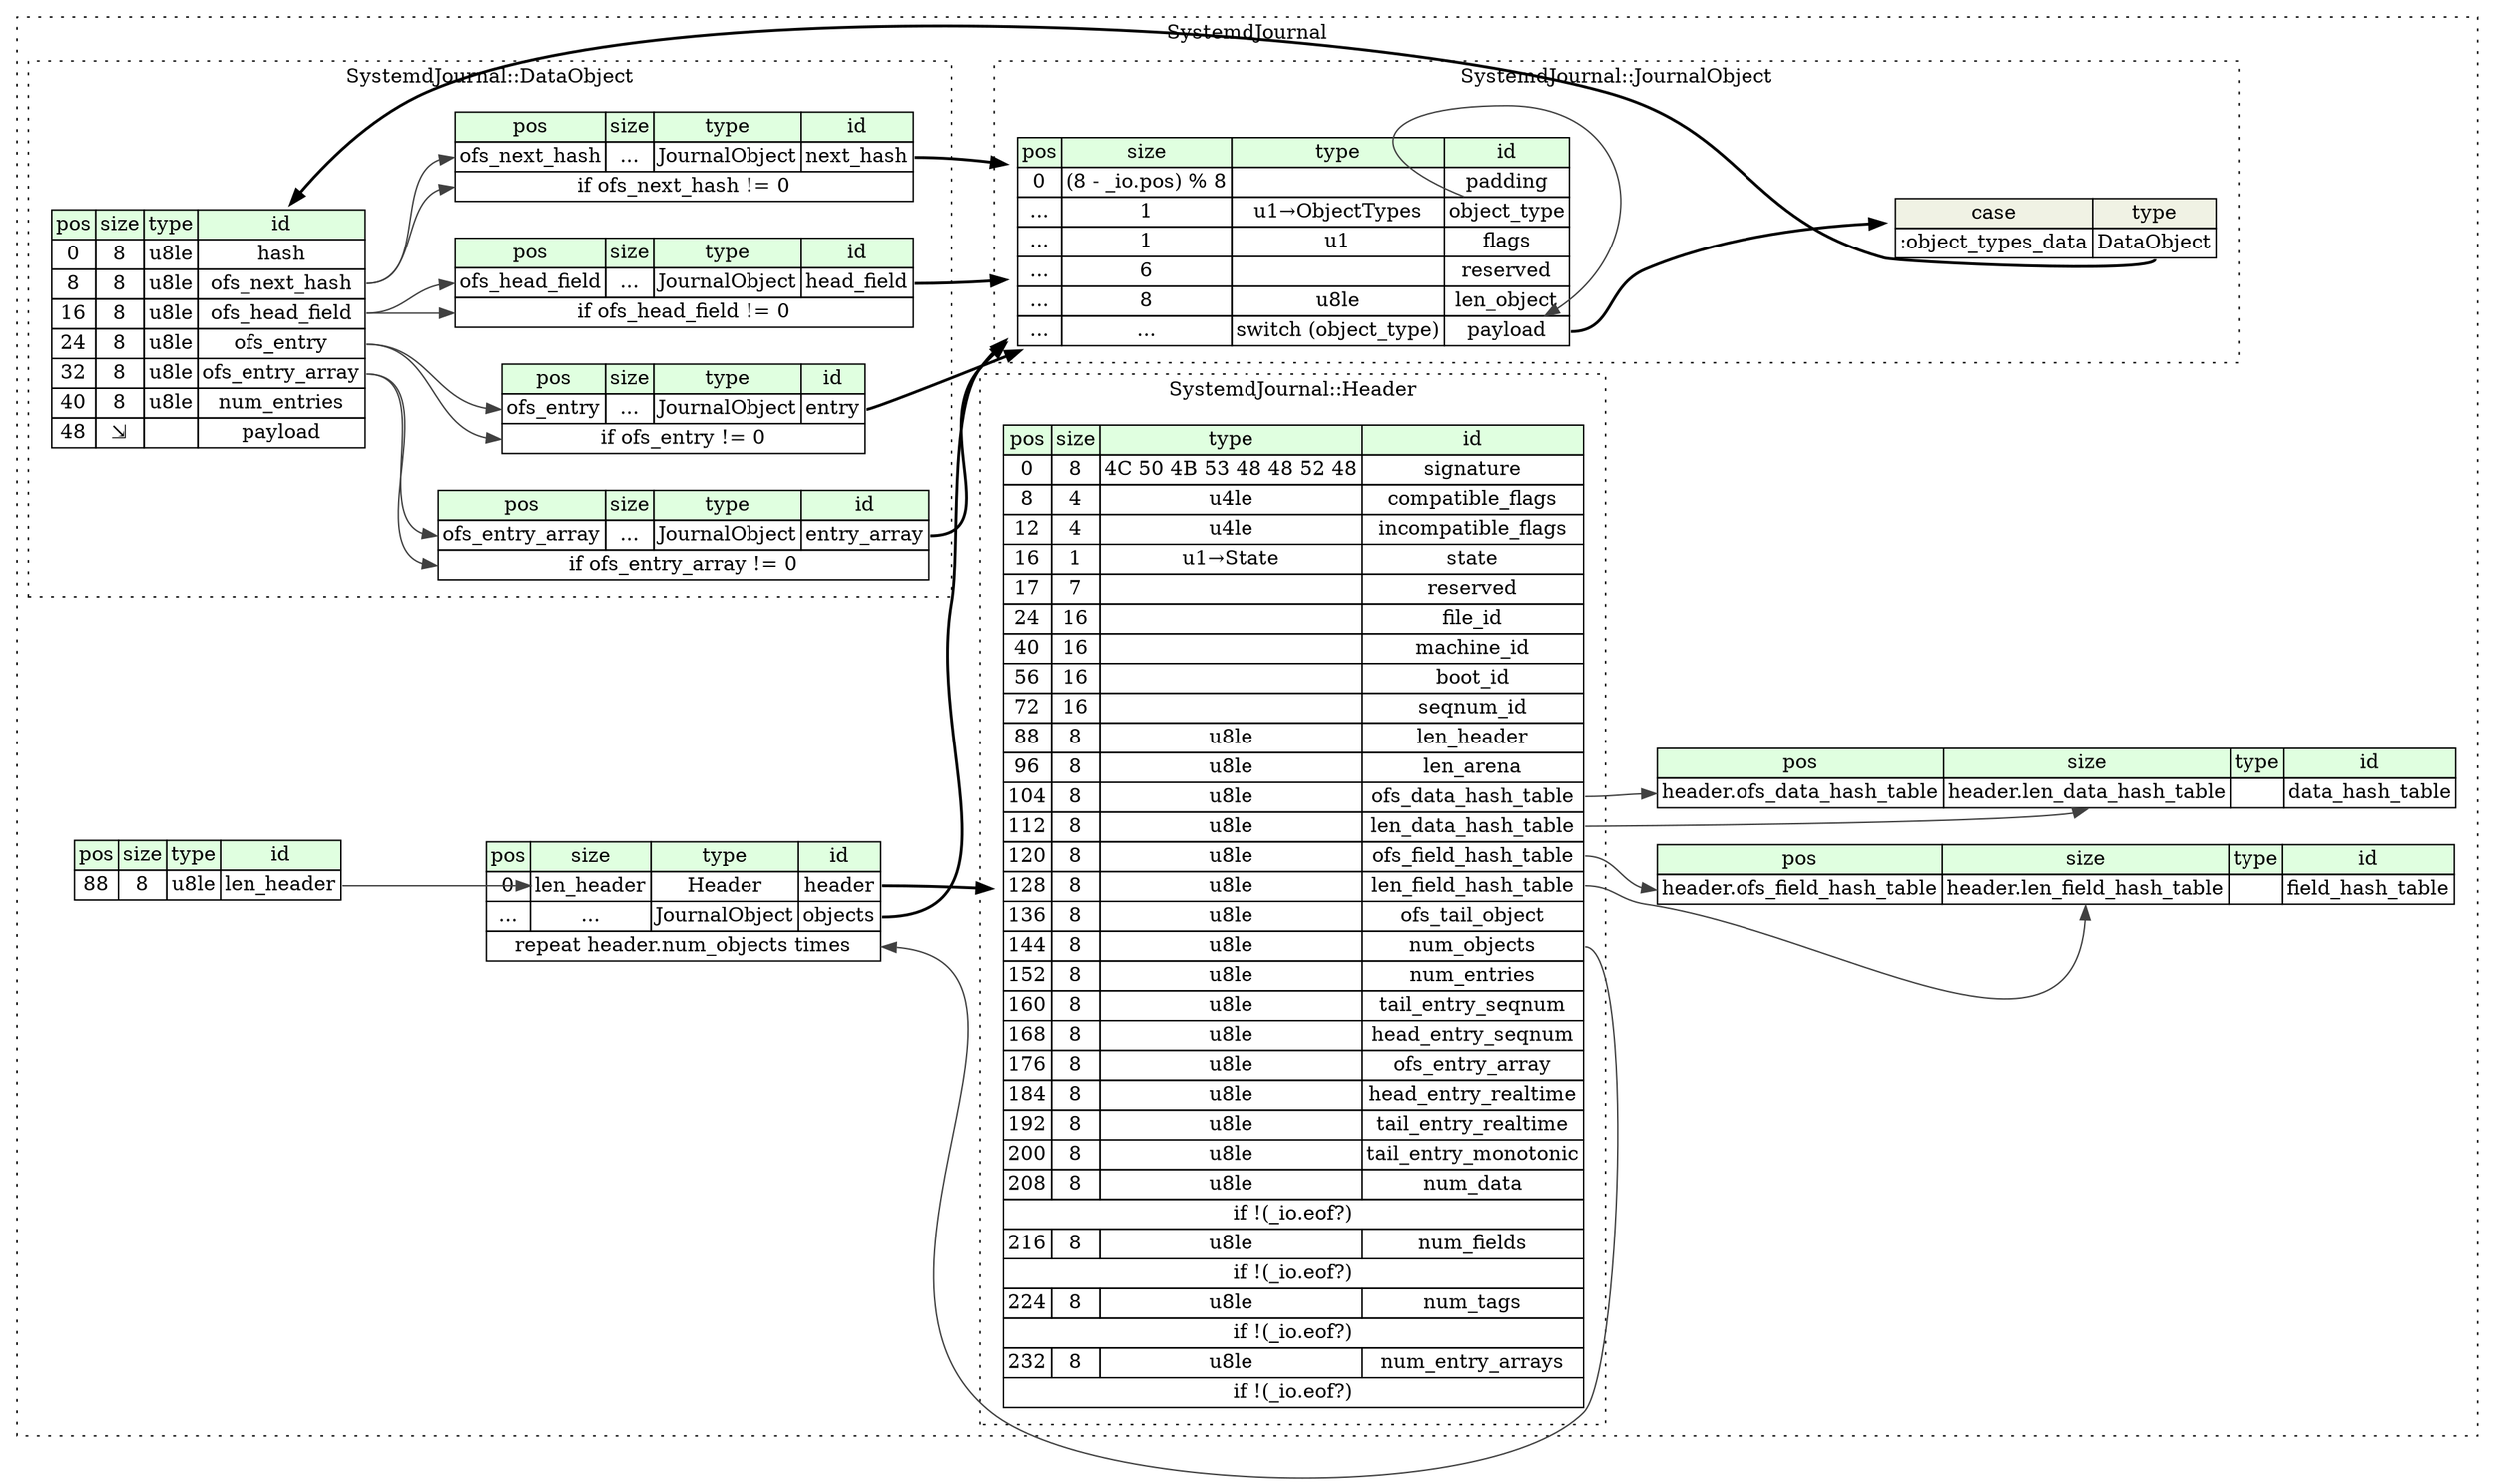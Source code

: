 digraph {
	rankdir=LR;
	node [shape=plaintext];
	subgraph cluster__systemd_journal {
		label="SystemdJournal";
		graph[style=dotted];

		systemd_journal__seq [label=<<TABLE BORDER="0" CELLBORDER="1" CELLSPACING="0">
			<TR><TD BGCOLOR="#E0FFE0">pos</TD><TD BGCOLOR="#E0FFE0">size</TD><TD BGCOLOR="#E0FFE0">type</TD><TD BGCOLOR="#E0FFE0">id</TD></TR>
			<TR><TD PORT="header_pos">0</TD><TD PORT="header_size">len_header</TD><TD>Header</TD><TD PORT="header_type">header</TD></TR>
			<TR><TD PORT="objects_pos">...</TD><TD PORT="objects_size">...</TD><TD>JournalObject</TD><TD PORT="objects_type">objects</TD></TR>
			<TR><TD COLSPAN="4" PORT="objects__repeat">repeat header.num_objects times</TD></TR>
		</TABLE>>];
		systemd_journal__inst__data_hash_table [label=<<TABLE BORDER="0" CELLBORDER="1" CELLSPACING="0">
			<TR><TD BGCOLOR="#E0FFE0">pos</TD><TD BGCOLOR="#E0FFE0">size</TD><TD BGCOLOR="#E0FFE0">type</TD><TD BGCOLOR="#E0FFE0">id</TD></TR>
			<TR><TD PORT="data_hash_table_pos">header.ofs_data_hash_table</TD><TD PORT="data_hash_table_size">header.len_data_hash_table</TD><TD></TD><TD PORT="data_hash_table_type">data_hash_table</TD></TR>
		</TABLE>>];
		systemd_journal__inst__field_hash_table [label=<<TABLE BORDER="0" CELLBORDER="1" CELLSPACING="0">
			<TR><TD BGCOLOR="#E0FFE0">pos</TD><TD BGCOLOR="#E0FFE0">size</TD><TD BGCOLOR="#E0FFE0">type</TD><TD BGCOLOR="#E0FFE0">id</TD></TR>
			<TR><TD PORT="field_hash_table_pos">header.ofs_field_hash_table</TD><TD PORT="field_hash_table_size">header.len_field_hash_table</TD><TD></TD><TD PORT="field_hash_table_type">field_hash_table</TD></TR>
		</TABLE>>];
		systemd_journal__inst__len_header [label=<<TABLE BORDER="0" CELLBORDER="1" CELLSPACING="0">
			<TR><TD BGCOLOR="#E0FFE0">pos</TD><TD BGCOLOR="#E0FFE0">size</TD><TD BGCOLOR="#E0FFE0">type</TD><TD BGCOLOR="#E0FFE0">id</TD></TR>
			<TR><TD PORT="len_header_pos">88</TD><TD PORT="len_header_size">8</TD><TD>u8le</TD><TD PORT="len_header_type">len_header</TD></TR>
		</TABLE>>];
		subgraph cluster__data_object {
			label="SystemdJournal::DataObject";
			graph[style=dotted];

			data_object__seq [label=<<TABLE BORDER="0" CELLBORDER="1" CELLSPACING="0">
				<TR><TD BGCOLOR="#E0FFE0">pos</TD><TD BGCOLOR="#E0FFE0">size</TD><TD BGCOLOR="#E0FFE0">type</TD><TD BGCOLOR="#E0FFE0">id</TD></TR>
				<TR><TD PORT="hash_pos">0</TD><TD PORT="hash_size">8</TD><TD>u8le</TD><TD PORT="hash_type">hash</TD></TR>
				<TR><TD PORT="ofs_next_hash_pos">8</TD><TD PORT="ofs_next_hash_size">8</TD><TD>u8le</TD><TD PORT="ofs_next_hash_type">ofs_next_hash</TD></TR>
				<TR><TD PORT="ofs_head_field_pos">16</TD><TD PORT="ofs_head_field_size">8</TD><TD>u8le</TD><TD PORT="ofs_head_field_type">ofs_head_field</TD></TR>
				<TR><TD PORT="ofs_entry_pos">24</TD><TD PORT="ofs_entry_size">8</TD><TD>u8le</TD><TD PORT="ofs_entry_type">ofs_entry</TD></TR>
				<TR><TD PORT="ofs_entry_array_pos">32</TD><TD PORT="ofs_entry_array_size">8</TD><TD>u8le</TD><TD PORT="ofs_entry_array_type">ofs_entry_array</TD></TR>
				<TR><TD PORT="num_entries_pos">40</TD><TD PORT="num_entries_size">8</TD><TD>u8le</TD><TD PORT="num_entries_type">num_entries</TD></TR>
				<TR><TD PORT="payload_pos">48</TD><TD PORT="payload_size">⇲</TD><TD></TD><TD PORT="payload_type">payload</TD></TR>
			</TABLE>>];
			data_object__inst__entry [label=<<TABLE BORDER="0" CELLBORDER="1" CELLSPACING="0">
				<TR><TD BGCOLOR="#E0FFE0">pos</TD><TD BGCOLOR="#E0FFE0">size</TD><TD BGCOLOR="#E0FFE0">type</TD><TD BGCOLOR="#E0FFE0">id</TD></TR>
				<TR><TD PORT="entry_pos">ofs_entry</TD><TD PORT="entry_size">...</TD><TD>JournalObject</TD><TD PORT="entry_type">entry</TD></TR>
				<TR><TD COLSPAN="4" PORT="entry__if">if ofs_entry != 0</TD></TR>
			</TABLE>>];
			data_object__inst__entry_array [label=<<TABLE BORDER="0" CELLBORDER="1" CELLSPACING="0">
				<TR><TD BGCOLOR="#E0FFE0">pos</TD><TD BGCOLOR="#E0FFE0">size</TD><TD BGCOLOR="#E0FFE0">type</TD><TD BGCOLOR="#E0FFE0">id</TD></TR>
				<TR><TD PORT="entry_array_pos">ofs_entry_array</TD><TD PORT="entry_array_size">...</TD><TD>JournalObject</TD><TD PORT="entry_array_type">entry_array</TD></TR>
				<TR><TD COLSPAN="4" PORT="entry_array__if">if ofs_entry_array != 0</TD></TR>
			</TABLE>>];
			data_object__inst__head_field [label=<<TABLE BORDER="0" CELLBORDER="1" CELLSPACING="0">
				<TR><TD BGCOLOR="#E0FFE0">pos</TD><TD BGCOLOR="#E0FFE0">size</TD><TD BGCOLOR="#E0FFE0">type</TD><TD BGCOLOR="#E0FFE0">id</TD></TR>
				<TR><TD PORT="head_field_pos">ofs_head_field</TD><TD PORT="head_field_size">...</TD><TD>JournalObject</TD><TD PORT="head_field_type">head_field</TD></TR>
				<TR><TD COLSPAN="4" PORT="head_field__if">if ofs_head_field != 0</TD></TR>
			</TABLE>>];
			data_object__inst__next_hash [label=<<TABLE BORDER="0" CELLBORDER="1" CELLSPACING="0">
				<TR><TD BGCOLOR="#E0FFE0">pos</TD><TD BGCOLOR="#E0FFE0">size</TD><TD BGCOLOR="#E0FFE0">type</TD><TD BGCOLOR="#E0FFE0">id</TD></TR>
				<TR><TD PORT="next_hash_pos">ofs_next_hash</TD><TD PORT="next_hash_size">...</TD><TD>JournalObject</TD><TD PORT="next_hash_type">next_hash</TD></TR>
				<TR><TD COLSPAN="4" PORT="next_hash__if">if ofs_next_hash != 0</TD></TR>
			</TABLE>>];
		}
		subgraph cluster__header {
			label="SystemdJournal::Header";
			graph[style=dotted];

			header__seq [label=<<TABLE BORDER="0" CELLBORDER="1" CELLSPACING="0">
				<TR><TD BGCOLOR="#E0FFE0">pos</TD><TD BGCOLOR="#E0FFE0">size</TD><TD BGCOLOR="#E0FFE0">type</TD><TD BGCOLOR="#E0FFE0">id</TD></TR>
				<TR><TD PORT="signature_pos">0</TD><TD PORT="signature_size">8</TD><TD>4C 50 4B 53 48 48 52 48</TD><TD PORT="signature_type">signature</TD></TR>
				<TR><TD PORT="compatible_flags_pos">8</TD><TD PORT="compatible_flags_size">4</TD><TD>u4le</TD><TD PORT="compatible_flags_type">compatible_flags</TD></TR>
				<TR><TD PORT="incompatible_flags_pos">12</TD><TD PORT="incompatible_flags_size">4</TD><TD>u4le</TD><TD PORT="incompatible_flags_type">incompatible_flags</TD></TR>
				<TR><TD PORT="state_pos">16</TD><TD PORT="state_size">1</TD><TD>u1→State</TD><TD PORT="state_type">state</TD></TR>
				<TR><TD PORT="reserved_pos">17</TD><TD PORT="reserved_size">7</TD><TD></TD><TD PORT="reserved_type">reserved</TD></TR>
				<TR><TD PORT="file_id_pos">24</TD><TD PORT="file_id_size">16</TD><TD></TD><TD PORT="file_id_type">file_id</TD></TR>
				<TR><TD PORT="machine_id_pos">40</TD><TD PORT="machine_id_size">16</TD><TD></TD><TD PORT="machine_id_type">machine_id</TD></TR>
				<TR><TD PORT="boot_id_pos">56</TD><TD PORT="boot_id_size">16</TD><TD></TD><TD PORT="boot_id_type">boot_id</TD></TR>
				<TR><TD PORT="seqnum_id_pos">72</TD><TD PORT="seqnum_id_size">16</TD><TD></TD><TD PORT="seqnum_id_type">seqnum_id</TD></TR>
				<TR><TD PORT="len_header_pos">88</TD><TD PORT="len_header_size">8</TD><TD>u8le</TD><TD PORT="len_header_type">len_header</TD></TR>
				<TR><TD PORT="len_arena_pos">96</TD><TD PORT="len_arena_size">8</TD><TD>u8le</TD><TD PORT="len_arena_type">len_arena</TD></TR>
				<TR><TD PORT="ofs_data_hash_table_pos">104</TD><TD PORT="ofs_data_hash_table_size">8</TD><TD>u8le</TD><TD PORT="ofs_data_hash_table_type">ofs_data_hash_table</TD></TR>
				<TR><TD PORT="len_data_hash_table_pos">112</TD><TD PORT="len_data_hash_table_size">8</TD><TD>u8le</TD><TD PORT="len_data_hash_table_type">len_data_hash_table</TD></TR>
				<TR><TD PORT="ofs_field_hash_table_pos">120</TD><TD PORT="ofs_field_hash_table_size">8</TD><TD>u8le</TD><TD PORT="ofs_field_hash_table_type">ofs_field_hash_table</TD></TR>
				<TR><TD PORT="len_field_hash_table_pos">128</TD><TD PORT="len_field_hash_table_size">8</TD><TD>u8le</TD><TD PORT="len_field_hash_table_type">len_field_hash_table</TD></TR>
				<TR><TD PORT="ofs_tail_object_pos">136</TD><TD PORT="ofs_tail_object_size">8</TD><TD>u8le</TD><TD PORT="ofs_tail_object_type">ofs_tail_object</TD></TR>
				<TR><TD PORT="num_objects_pos">144</TD><TD PORT="num_objects_size">8</TD><TD>u8le</TD><TD PORT="num_objects_type">num_objects</TD></TR>
				<TR><TD PORT="num_entries_pos">152</TD><TD PORT="num_entries_size">8</TD><TD>u8le</TD><TD PORT="num_entries_type">num_entries</TD></TR>
				<TR><TD PORT="tail_entry_seqnum_pos">160</TD><TD PORT="tail_entry_seqnum_size">8</TD><TD>u8le</TD><TD PORT="tail_entry_seqnum_type">tail_entry_seqnum</TD></TR>
				<TR><TD PORT="head_entry_seqnum_pos">168</TD><TD PORT="head_entry_seqnum_size">8</TD><TD>u8le</TD><TD PORT="head_entry_seqnum_type">head_entry_seqnum</TD></TR>
				<TR><TD PORT="ofs_entry_array_pos">176</TD><TD PORT="ofs_entry_array_size">8</TD><TD>u8le</TD><TD PORT="ofs_entry_array_type">ofs_entry_array</TD></TR>
				<TR><TD PORT="head_entry_realtime_pos">184</TD><TD PORT="head_entry_realtime_size">8</TD><TD>u8le</TD><TD PORT="head_entry_realtime_type">head_entry_realtime</TD></TR>
				<TR><TD PORT="tail_entry_realtime_pos">192</TD><TD PORT="tail_entry_realtime_size">8</TD><TD>u8le</TD><TD PORT="tail_entry_realtime_type">tail_entry_realtime</TD></TR>
				<TR><TD PORT="tail_entry_monotonic_pos">200</TD><TD PORT="tail_entry_monotonic_size">8</TD><TD>u8le</TD><TD PORT="tail_entry_monotonic_type">tail_entry_monotonic</TD></TR>
				<TR><TD PORT="num_data_pos">208</TD><TD PORT="num_data_size">8</TD><TD>u8le</TD><TD PORT="num_data_type">num_data</TD></TR>
				<TR><TD COLSPAN="4" PORT="num_data__if">if !(_io.eof?)</TD></TR>
				<TR><TD PORT="num_fields_pos">216</TD><TD PORT="num_fields_size">8</TD><TD>u8le</TD><TD PORT="num_fields_type">num_fields</TD></TR>
				<TR><TD COLSPAN="4" PORT="num_fields__if">if !(_io.eof?)</TD></TR>
				<TR><TD PORT="num_tags_pos">224</TD><TD PORT="num_tags_size">8</TD><TD>u8le</TD><TD PORT="num_tags_type">num_tags</TD></TR>
				<TR><TD COLSPAN="4" PORT="num_tags__if">if !(_io.eof?)</TD></TR>
				<TR><TD PORT="num_entry_arrays_pos">232</TD><TD PORT="num_entry_arrays_size">8</TD><TD>u8le</TD><TD PORT="num_entry_arrays_type">num_entry_arrays</TD></TR>
				<TR><TD COLSPAN="4" PORT="num_entry_arrays__if">if !(_io.eof?)</TD></TR>
			</TABLE>>];
		}
		subgraph cluster__journal_object {
			label="SystemdJournal::JournalObject";
			graph[style=dotted];

			journal_object__seq [label=<<TABLE BORDER="0" CELLBORDER="1" CELLSPACING="0">
				<TR><TD BGCOLOR="#E0FFE0">pos</TD><TD BGCOLOR="#E0FFE0">size</TD><TD BGCOLOR="#E0FFE0">type</TD><TD BGCOLOR="#E0FFE0">id</TD></TR>
				<TR><TD PORT="padding_pos">0</TD><TD PORT="padding_size">(8 - _io.pos) % 8</TD><TD></TD><TD PORT="padding_type">padding</TD></TR>
				<TR><TD PORT="object_type_pos">...</TD><TD PORT="object_type_size">1</TD><TD>u1→ObjectTypes</TD><TD PORT="object_type_type">object_type</TD></TR>
				<TR><TD PORT="flags_pos">...</TD><TD PORT="flags_size">1</TD><TD>u1</TD><TD PORT="flags_type">flags</TD></TR>
				<TR><TD PORT="reserved_pos">...</TD><TD PORT="reserved_size">6</TD><TD></TD><TD PORT="reserved_type">reserved</TD></TR>
				<TR><TD PORT="len_object_pos">...</TD><TD PORT="len_object_size">8</TD><TD>u8le</TD><TD PORT="len_object_type">len_object</TD></TR>
				<TR><TD PORT="payload_pos">...</TD><TD PORT="payload_size">...</TD><TD>switch (object_type)</TD><TD PORT="payload_type">payload</TD></TR>
			</TABLE>>];
journal_object__seq_payload_switch [label=<<TABLE BORDER="0" CELLBORDER="1" CELLSPACING="0">
	<TR><TD BGCOLOR="#F0F2E4">case</TD><TD BGCOLOR="#F0F2E4">type</TD></TR>
	<TR><TD>:object_types_data</TD><TD PORT="case0">DataObject</TD></TR>
</TABLE>>];
		}
	}
	systemd_journal__inst__len_header:len_header_type -> systemd_journal__seq:header_size [color="#404040"];
	systemd_journal__seq:header_type -> header__seq [style=bold];
	systemd_journal__seq:objects_type -> journal_object__seq [style=bold];
	header__seq:num_objects_type -> systemd_journal__seq:objects__repeat [color="#404040"];
	header__seq:ofs_data_hash_table_type -> systemd_journal__inst__data_hash_table:data_hash_table_pos [color="#404040"];
	header__seq:len_data_hash_table_type -> systemd_journal__inst__data_hash_table:data_hash_table_size [color="#404040"];
	header__seq:ofs_field_hash_table_type -> systemd_journal__inst__field_hash_table:field_hash_table_pos [color="#404040"];
	header__seq:len_field_hash_table_type -> systemd_journal__inst__field_hash_table:field_hash_table_size [color="#404040"];
	data_object__seq:ofs_entry_type -> data_object__inst__entry:entry_pos [color="#404040"];
	data_object__inst__entry:entry_type -> journal_object__seq [style=bold];
	data_object__seq:ofs_entry_type -> data_object__inst__entry:entry__if [color="#404040"];
	data_object__seq:ofs_entry_array_type -> data_object__inst__entry_array:entry_array_pos [color="#404040"];
	data_object__inst__entry_array:entry_array_type -> journal_object__seq [style=bold];
	data_object__seq:ofs_entry_array_type -> data_object__inst__entry_array:entry_array__if [color="#404040"];
	data_object__seq:ofs_head_field_type -> data_object__inst__head_field:head_field_pos [color="#404040"];
	data_object__inst__head_field:head_field_type -> journal_object__seq [style=bold];
	data_object__seq:ofs_head_field_type -> data_object__inst__head_field:head_field__if [color="#404040"];
	data_object__seq:ofs_next_hash_type -> data_object__inst__next_hash:next_hash_pos [color="#404040"];
	data_object__inst__next_hash:next_hash_type -> journal_object__seq [style=bold];
	data_object__seq:ofs_next_hash_type -> data_object__inst__next_hash:next_hash__if [color="#404040"];
	journal_object__seq:payload_type -> journal_object__seq_payload_switch [style=bold];
	journal_object__seq_payload_switch:case0 -> data_object__seq [style=bold];
	journal_object__seq:object_type_type -> journal_object__seq:payload_type [color="#404040"];
}
